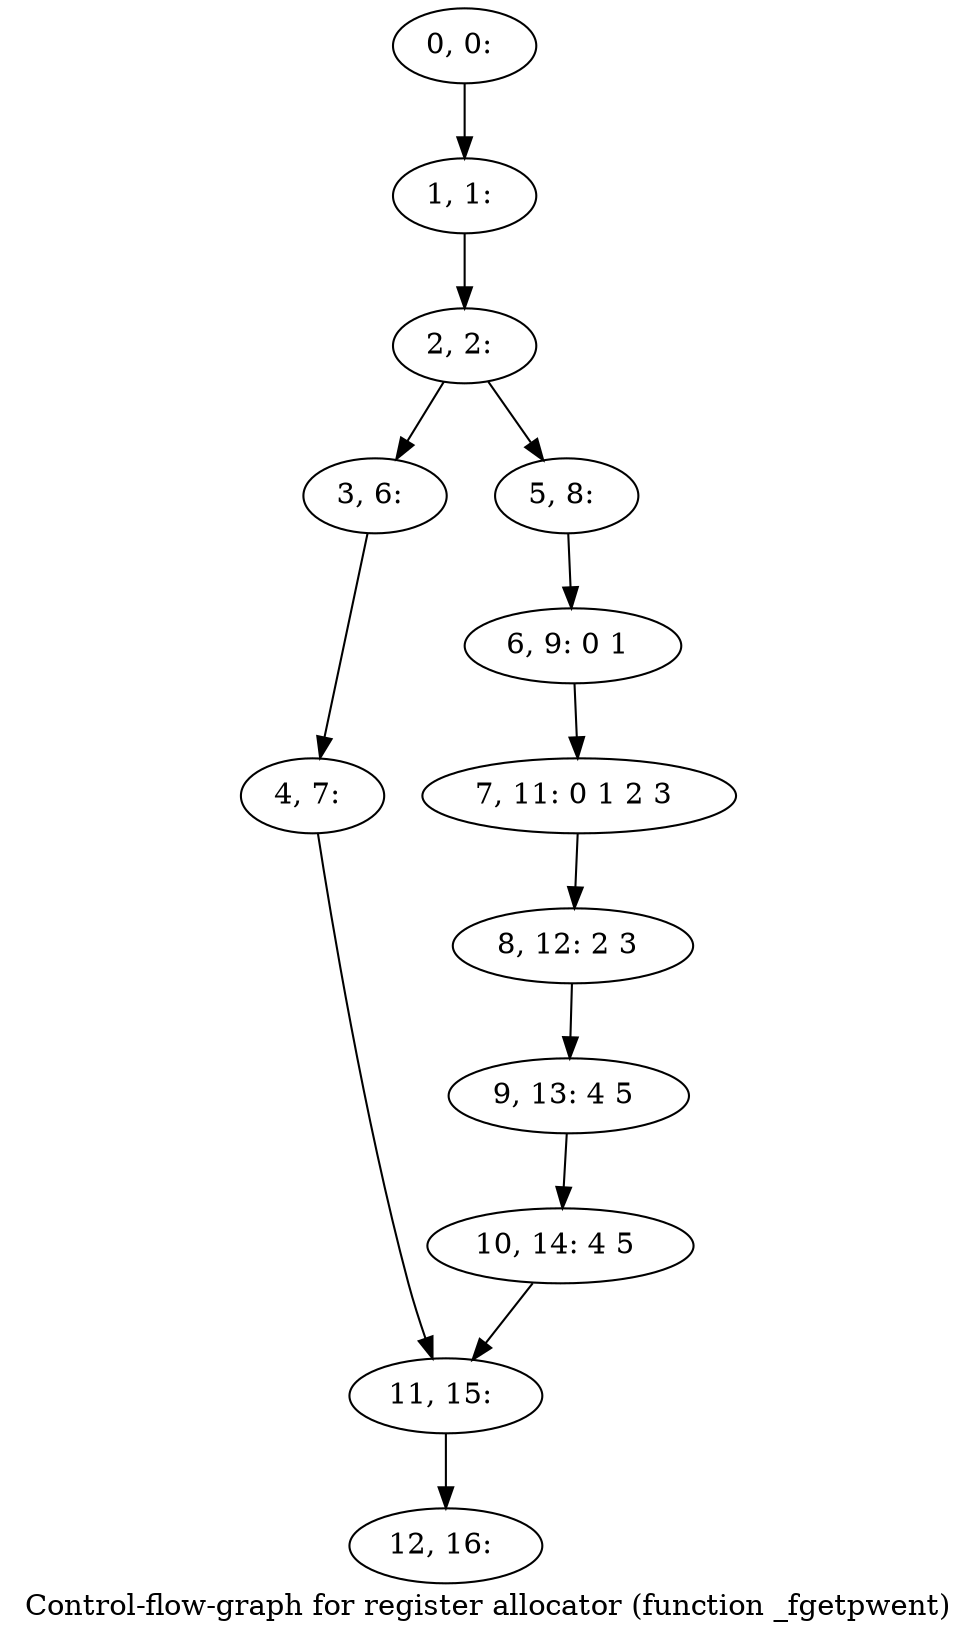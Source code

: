 digraph G {
graph [label="Control-flow-graph for register allocator (function _fgetpwent)"]
0[label="0, 0: "];
1[label="1, 1: "];
2[label="2, 2: "];
3[label="3, 6: "];
4[label="4, 7: "];
5[label="5, 8: "];
6[label="6, 9: 0 1 "];
7[label="7, 11: 0 1 2 3 "];
8[label="8, 12: 2 3 "];
9[label="9, 13: 4 5 "];
10[label="10, 14: 4 5 "];
11[label="11, 15: "];
12[label="12, 16: "];
0->1 ;
1->2 ;
2->3 ;
2->5 ;
3->4 ;
4->11 ;
5->6 ;
6->7 ;
7->8 ;
8->9 ;
9->10 ;
10->11 ;
11->12 ;
}
